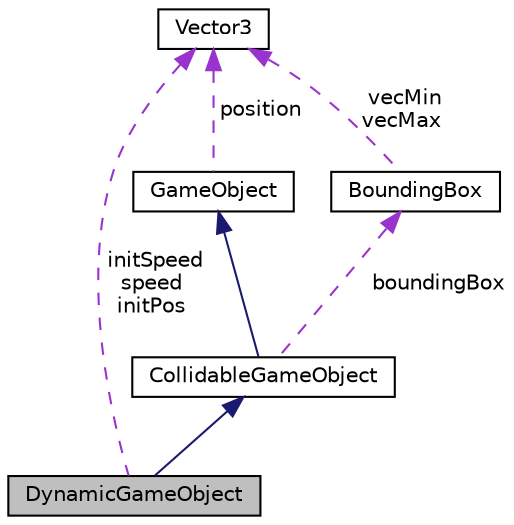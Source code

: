 digraph "DynamicGameObject"
{
  edge [fontname="Helvetica",fontsize="10",labelfontname="Helvetica",labelfontsize="10"];
  node [fontname="Helvetica",fontsize="10",shape=record];
  Node11 [label="DynamicGameObject",height=0.2,width=0.4,color="black", fillcolor="grey75", style="filled", fontcolor="black"];
  Node12 -> Node11 [dir="back",color="midnightblue",fontsize="10",style="solid",fontname="Helvetica"];
  Node12 [label="CollidableGameObject",height=0.2,width=0.4,color="black", fillcolor="white", style="filled",URL="$class_collidable_game_object.html"];
  Node13 -> Node12 [dir="back",color="midnightblue",fontsize="10",style="solid",fontname="Helvetica"];
  Node13 [label="GameObject",height=0.2,width=0.4,color="black", fillcolor="white", style="filled",URL="$class_game_object.html"];
  Node14 -> Node13 [dir="back",color="darkorchid3",fontsize="10",style="dashed",label=" position" ,fontname="Helvetica"];
  Node14 [label="Vector3",height=0.2,width=0.4,color="black", fillcolor="white", style="filled",URL="$class_vector3.html"];
  Node15 -> Node12 [dir="back",color="darkorchid3",fontsize="10",style="dashed",label=" boundingBox" ,fontname="Helvetica"];
  Node15 [label="BoundingBox",height=0.2,width=0.4,color="black", fillcolor="white", style="filled",URL="$class_bounding_box.html"];
  Node14 -> Node15 [dir="back",color="darkorchid3",fontsize="10",style="dashed",label=" vecMin\nvecMax" ,fontname="Helvetica"];
  Node14 -> Node11 [dir="back",color="darkorchid3",fontsize="10",style="dashed",label=" initSpeed\nspeed\ninitPos" ,fontname="Helvetica"];
}
